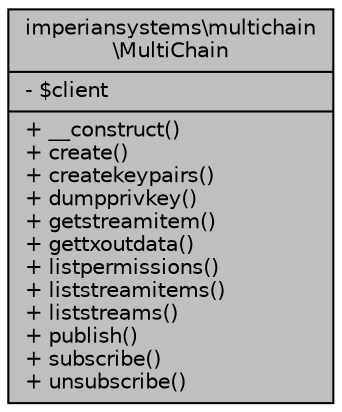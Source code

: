digraph "imperiansystems\multichain\MultiChain"
{
  edge [fontname="Helvetica",fontsize="10",labelfontname="Helvetica",labelfontsize="10"];
  node [fontname="Helvetica",fontsize="10",shape=record];
  Node1 [label="{imperiansystems\\multichain\l\\MultiChain\n|- $client\l|+ __construct()\l+ create()\l+ createkeypairs()\l+ dumpprivkey()\l+ getstreamitem()\l+ gettxoutdata()\l+ listpermissions()\l+ liststreamitems()\l+ liststreams()\l+ publish()\l+ subscribe()\l+ unsubscribe()\l}",height=0.2,width=0.4,color="black", fillcolor="grey75", style="filled", fontcolor="black"];
}
